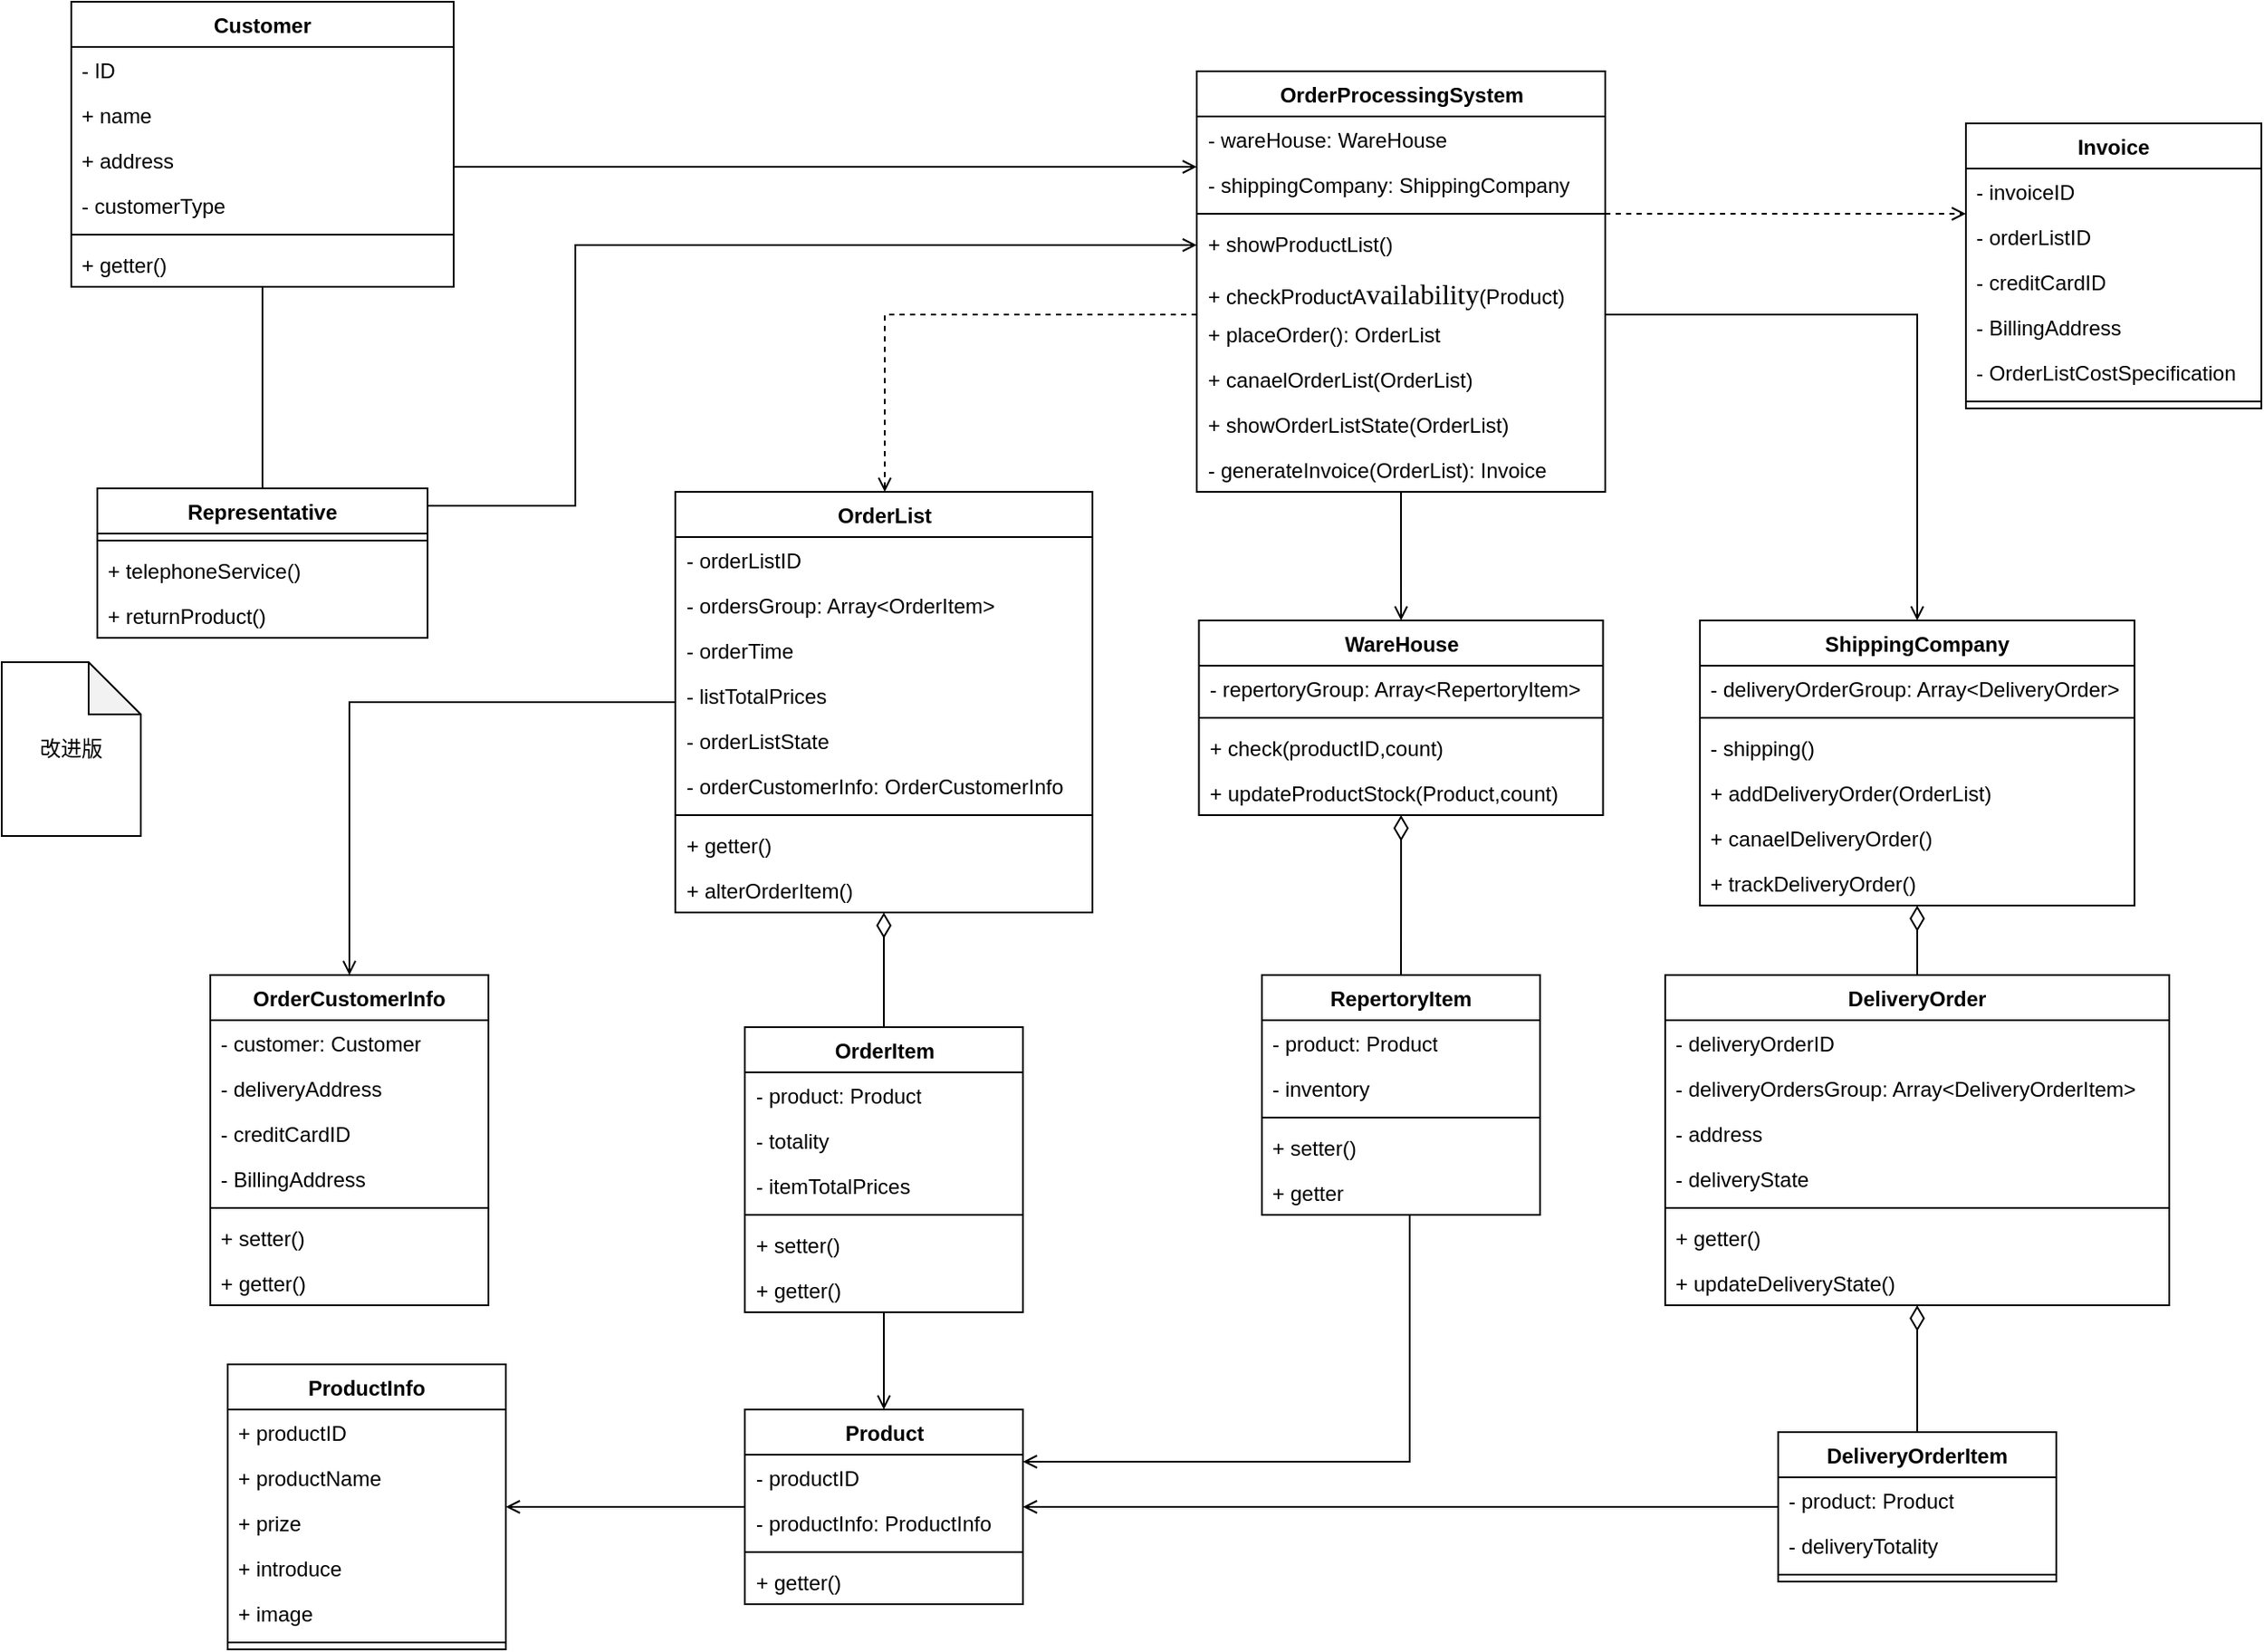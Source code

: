 <mxfile version="24.3.1" type="github">
  <diagram name="第 1 页" id="iS2a60_tPsdYmFYTvFrb">
    <mxGraphModel dx="1546" dy="392" grid="1" gridSize="10" guides="1" tooltips="1" connect="1" arrows="1" fold="1" page="1" pageScale="1" pageWidth="827" pageHeight="1169" math="0" shadow="0">
      <root>
        <mxCell id="0" />
        <mxCell id="1" parent="0" />
        <mxCell id="uNuYassweOe9VRmXsPLE-1" style="edgeStyle=orthogonalEdgeStyle;rounded=0;orthogonalLoop=1;jettySize=auto;html=1;endArrow=none;endFill=0;" edge="1" parent="1" source="uNuYassweOe9VRmXsPLE-3" target="uNuYassweOe9VRmXsPLE-12">
          <mxGeometry relative="1" as="geometry" />
        </mxCell>
        <mxCell id="uNuYassweOe9VRmXsPLE-2" style="edgeStyle=orthogonalEdgeStyle;rounded=0;orthogonalLoop=1;jettySize=auto;html=1;endArrow=open;endFill=0;" edge="1" parent="1" source="uNuYassweOe9VRmXsPLE-3" target="uNuYassweOe9VRmXsPLE-99">
          <mxGeometry relative="1" as="geometry">
            <Array as="points">
              <mxPoint x="360" y="105" />
              <mxPoint x="360" y="105" />
            </Array>
          </mxGeometry>
        </mxCell>
        <mxCell id="uNuYassweOe9VRmXsPLE-3" value="Customer" style="swimlane;fontStyle=1;align=center;verticalAlign=top;childLayout=stackLayout;horizontal=1;startSize=26;horizontalStack=0;resizeParent=1;resizeParentMax=0;resizeLast=0;collapsible=1;marginBottom=0;whiteSpace=wrap;html=1;" vertex="1" parent="1">
          <mxGeometry x="-90" y="10" width="220" height="164" as="geometry" />
        </mxCell>
        <mxCell id="uNuYassweOe9VRmXsPLE-4" value="- ID" style="text;strokeColor=none;fillColor=none;align=left;verticalAlign=top;spacingLeft=4;spacingRight=4;overflow=hidden;rotatable=0;points=[[0,0.5],[1,0.5]];portConstraint=eastwest;whiteSpace=wrap;html=1;" vertex="1" parent="uNuYassweOe9VRmXsPLE-3">
          <mxGeometry y="26" width="220" height="26" as="geometry" />
        </mxCell>
        <mxCell id="uNuYassweOe9VRmXsPLE-5" value="+ name" style="text;strokeColor=none;fillColor=none;align=left;verticalAlign=top;spacingLeft=4;spacingRight=4;overflow=hidden;rotatable=0;points=[[0,0.5],[1,0.5]];portConstraint=eastwest;whiteSpace=wrap;html=1;" vertex="1" parent="uNuYassweOe9VRmXsPLE-3">
          <mxGeometry y="52" width="220" height="26" as="geometry" />
        </mxCell>
        <mxCell id="uNuYassweOe9VRmXsPLE-6" value="+ address" style="text;strokeColor=none;fillColor=none;align=left;verticalAlign=top;spacingLeft=4;spacingRight=4;overflow=hidden;rotatable=0;points=[[0,0.5],[1,0.5]];portConstraint=eastwest;whiteSpace=wrap;html=1;" vertex="1" parent="uNuYassweOe9VRmXsPLE-3">
          <mxGeometry y="78" width="220" height="26" as="geometry" />
        </mxCell>
        <mxCell id="uNuYassweOe9VRmXsPLE-7" value="- customerType" style="text;strokeColor=none;fillColor=none;align=left;verticalAlign=top;spacingLeft=4;spacingRight=4;overflow=hidden;rotatable=0;points=[[0,0.5],[1,0.5]];portConstraint=eastwest;whiteSpace=wrap;html=1;" vertex="1" parent="uNuYassweOe9VRmXsPLE-3">
          <mxGeometry y="104" width="220" height="26" as="geometry" />
        </mxCell>
        <mxCell id="uNuYassweOe9VRmXsPLE-9" value="" style="line;strokeWidth=1;fillColor=none;align=left;verticalAlign=middle;spacingTop=-1;spacingLeft=3;spacingRight=3;rotatable=0;labelPosition=right;points=[];portConstraint=eastwest;strokeColor=inherit;" vertex="1" parent="uNuYassweOe9VRmXsPLE-3">
          <mxGeometry y="130" width="220" height="8" as="geometry" />
        </mxCell>
        <mxCell id="uNuYassweOe9VRmXsPLE-10" value="+ getter()" style="text;strokeColor=none;fillColor=none;align=left;verticalAlign=top;spacingLeft=4;spacingRight=4;overflow=hidden;rotatable=0;points=[[0,0.5],[1,0.5]];portConstraint=eastwest;whiteSpace=wrap;html=1;" vertex="1" parent="uNuYassweOe9VRmXsPLE-3">
          <mxGeometry y="138" width="220" height="26" as="geometry" />
        </mxCell>
        <mxCell id="uNuYassweOe9VRmXsPLE-11" style="edgeStyle=orthogonalEdgeStyle;rounded=0;orthogonalLoop=1;jettySize=auto;html=1;endArrow=open;endFill=0;" edge="1" parent="1" source="uNuYassweOe9VRmXsPLE-12" target="uNuYassweOe9VRmXsPLE-99">
          <mxGeometry relative="1" as="geometry">
            <Array as="points">
              <mxPoint x="200" y="300" />
              <mxPoint x="200" y="150" />
            </Array>
          </mxGeometry>
        </mxCell>
        <mxCell id="uNuYassweOe9VRmXsPLE-12" value="Representative" style="swimlane;fontStyle=1;align=center;verticalAlign=top;childLayout=stackLayout;horizontal=1;startSize=26;horizontalStack=0;resizeParent=1;resizeParentMax=0;resizeLast=0;collapsible=1;marginBottom=0;whiteSpace=wrap;html=1;" vertex="1" parent="1">
          <mxGeometry x="-75" y="290" width="190" height="86" as="geometry" />
        </mxCell>
        <mxCell id="uNuYassweOe9VRmXsPLE-13" value="" style="line;strokeWidth=1;fillColor=none;align=left;verticalAlign=middle;spacingTop=-1;spacingLeft=3;spacingRight=3;rotatable=0;labelPosition=right;points=[];portConstraint=eastwest;strokeColor=inherit;" vertex="1" parent="uNuYassweOe9VRmXsPLE-12">
          <mxGeometry y="26" width="190" height="8" as="geometry" />
        </mxCell>
        <mxCell id="uNuYassweOe9VRmXsPLE-14" value="+ telephoneService()" style="text;strokeColor=none;fillColor=none;align=left;verticalAlign=top;spacingLeft=4;spacingRight=4;overflow=hidden;rotatable=0;points=[[0,0.5],[1,0.5]];portConstraint=eastwest;whiteSpace=wrap;html=1;" vertex="1" parent="uNuYassweOe9VRmXsPLE-12">
          <mxGeometry y="34" width="190" height="26" as="geometry" />
        </mxCell>
        <mxCell id="uNuYassweOe9VRmXsPLE-15" value="+ returnProduct()" style="text;strokeColor=none;fillColor=none;align=left;verticalAlign=top;spacingLeft=4;spacingRight=4;overflow=hidden;rotatable=0;points=[[0,0.5],[1,0.5]];portConstraint=eastwest;whiteSpace=wrap;html=1;" vertex="1" parent="uNuYassweOe9VRmXsPLE-12">
          <mxGeometry y="60" width="190" height="26" as="geometry" />
        </mxCell>
        <mxCell id="uNuYassweOe9VRmXsPLE-16" style="edgeStyle=orthogonalEdgeStyle;rounded=0;orthogonalLoop=1;jettySize=auto;html=1;endArrow=open;endFill=0;startSize=6;endSize=6;" edge="1" parent="1" source="uNuYassweOe9VRmXsPLE-17" target="uNuYassweOe9VRmXsPLE-22">
          <mxGeometry relative="1" as="geometry">
            <mxPoint x="610" y="316" as="targetPoint" />
          </mxGeometry>
        </mxCell>
        <mxCell id="uNuYassweOe9VRmXsPLE-17" value="Product" style="swimlane;fontStyle=1;align=center;verticalAlign=top;childLayout=stackLayout;horizontal=1;startSize=26;horizontalStack=0;resizeParent=1;resizeParentMax=0;resizeLast=0;collapsible=1;marginBottom=0;whiteSpace=wrap;html=1;" vertex="1" parent="1">
          <mxGeometry x="297.5" y="820" width="160" height="112" as="geometry" />
        </mxCell>
        <mxCell id="uNuYassweOe9VRmXsPLE-18" value="- productID" style="text;strokeColor=none;fillColor=none;align=left;verticalAlign=top;spacingLeft=4;spacingRight=4;overflow=hidden;rotatable=0;points=[[0,0.5],[1,0.5]];portConstraint=eastwest;whiteSpace=wrap;html=1;" vertex="1" parent="uNuYassweOe9VRmXsPLE-17">
          <mxGeometry y="26" width="160" height="26" as="geometry" />
        </mxCell>
        <mxCell id="uNuYassweOe9VRmXsPLE-19" value="- productInfo: ProductInfo" style="text;strokeColor=none;fillColor=none;align=left;verticalAlign=top;spacingLeft=4;spacingRight=4;overflow=hidden;rotatable=0;points=[[0,0.5],[1,0.5]];portConstraint=eastwest;whiteSpace=wrap;html=1;" vertex="1" parent="uNuYassweOe9VRmXsPLE-17">
          <mxGeometry y="52" width="160" height="26" as="geometry" />
        </mxCell>
        <mxCell id="uNuYassweOe9VRmXsPLE-20" value="" style="line;strokeWidth=1;fillColor=none;align=left;verticalAlign=middle;spacingTop=-1;spacingLeft=3;spacingRight=3;rotatable=0;labelPosition=right;points=[];portConstraint=eastwest;strokeColor=inherit;" vertex="1" parent="uNuYassweOe9VRmXsPLE-17">
          <mxGeometry y="78" width="160" height="8" as="geometry" />
        </mxCell>
        <mxCell id="uNuYassweOe9VRmXsPLE-21" value="+ getter()" style="text;strokeColor=none;fillColor=none;align=left;verticalAlign=top;spacingLeft=4;spacingRight=4;overflow=hidden;rotatable=0;points=[[0,0.5],[1,0.5]];portConstraint=eastwest;whiteSpace=wrap;html=1;" vertex="1" parent="uNuYassweOe9VRmXsPLE-17">
          <mxGeometry y="86" width="160" height="26" as="geometry" />
        </mxCell>
        <mxCell id="uNuYassweOe9VRmXsPLE-22" value="&lt;div style=&quot;text-align: left;&quot;&gt;&lt;span style=&quot;background-color: initial;&quot;&gt;ProductInfo&lt;/span&gt;&lt;/div&gt;" style="swimlane;fontStyle=1;align=center;verticalAlign=top;childLayout=stackLayout;horizontal=1;startSize=26;horizontalStack=0;resizeParent=1;resizeParentMax=0;resizeLast=0;collapsible=1;marginBottom=0;whiteSpace=wrap;html=1;" vertex="1" parent="1">
          <mxGeometry y="794" width="160" height="164" as="geometry" />
        </mxCell>
        <mxCell id="uNuYassweOe9VRmXsPLE-23" value="+ productID" style="text;strokeColor=none;fillColor=none;align=left;verticalAlign=top;spacingLeft=4;spacingRight=4;overflow=hidden;rotatable=0;points=[[0,0.5],[1,0.5]];portConstraint=eastwest;whiteSpace=wrap;html=1;" vertex="1" parent="uNuYassweOe9VRmXsPLE-22">
          <mxGeometry y="26" width="160" height="26" as="geometry" />
        </mxCell>
        <mxCell id="uNuYassweOe9VRmXsPLE-24" value="+ productName" style="text;strokeColor=none;fillColor=none;align=left;verticalAlign=top;spacingLeft=4;spacingRight=4;overflow=hidden;rotatable=0;points=[[0,0.5],[1,0.5]];portConstraint=eastwest;whiteSpace=wrap;html=1;" vertex="1" parent="uNuYassweOe9VRmXsPLE-22">
          <mxGeometry y="52" width="160" height="26" as="geometry" />
        </mxCell>
        <mxCell id="uNuYassweOe9VRmXsPLE-25" value="+ prize" style="text;strokeColor=none;fillColor=none;align=left;verticalAlign=top;spacingLeft=4;spacingRight=4;overflow=hidden;rotatable=0;points=[[0,0.5],[1,0.5]];portConstraint=eastwest;whiteSpace=wrap;html=1;" vertex="1" parent="uNuYassweOe9VRmXsPLE-22">
          <mxGeometry y="78" width="160" height="26" as="geometry" />
        </mxCell>
        <mxCell id="uNuYassweOe9VRmXsPLE-26" value="+ introduce" style="text;strokeColor=none;fillColor=none;align=left;verticalAlign=top;spacingLeft=4;spacingRight=4;overflow=hidden;rotatable=0;points=[[0,0.5],[1,0.5]];portConstraint=eastwest;whiteSpace=wrap;html=1;" vertex="1" parent="uNuYassweOe9VRmXsPLE-22">
          <mxGeometry y="104" width="160" height="26" as="geometry" />
        </mxCell>
        <mxCell id="uNuYassweOe9VRmXsPLE-27" value="+ image" style="text;strokeColor=none;fillColor=none;align=left;verticalAlign=top;spacingLeft=4;spacingRight=4;overflow=hidden;rotatable=0;points=[[0,0.5],[1,0.5]];portConstraint=eastwest;whiteSpace=wrap;html=1;" vertex="1" parent="uNuYassweOe9VRmXsPLE-22">
          <mxGeometry y="130" width="160" height="26" as="geometry" />
        </mxCell>
        <mxCell id="uNuYassweOe9VRmXsPLE-28" value="" style="line;strokeWidth=1;fillColor=none;align=left;verticalAlign=middle;spacingTop=-1;spacingLeft=3;spacingRight=3;rotatable=0;labelPosition=right;points=[];portConstraint=eastwest;strokeColor=inherit;" vertex="1" parent="uNuYassweOe9VRmXsPLE-22">
          <mxGeometry y="156" width="160" height="8" as="geometry" />
        </mxCell>
        <mxCell id="uNuYassweOe9VRmXsPLE-29" style="edgeStyle=orthogonalEdgeStyle;rounded=0;orthogonalLoop=1;jettySize=auto;html=1;entryX=0.5;entryY=0;entryDx=0;entryDy=0;endArrow=none;endFill=0;startArrow=diamondThin;startFill=0;targetPerimeterSpacing=0;sourcePerimeterSpacing=0;endSize=6;startSize=12;" edge="1" parent="1" source="uNuYassweOe9VRmXsPLE-31" target="uNuYassweOe9VRmXsPLE-42">
          <mxGeometry relative="1" as="geometry" />
        </mxCell>
        <mxCell id="uNuYassweOe9VRmXsPLE-30" style="edgeStyle=orthogonalEdgeStyle;rounded=0;orthogonalLoop=1;jettySize=auto;html=1;endArrow=open;endFill=0;" edge="1" parent="1" source="uNuYassweOe9VRmXsPLE-31" target="uNuYassweOe9VRmXsPLE-49">
          <mxGeometry relative="1" as="geometry" />
        </mxCell>
        <mxCell id="uNuYassweOe9VRmXsPLE-31" value="OrderList" style="swimlane;fontStyle=1;align=center;verticalAlign=top;childLayout=stackLayout;horizontal=1;startSize=26;horizontalStack=0;resizeParent=1;resizeParentMax=0;resizeLast=0;collapsible=1;marginBottom=0;whiteSpace=wrap;html=1;" vertex="1" parent="1">
          <mxGeometry x="257.5" y="292" width="240" height="242" as="geometry" />
        </mxCell>
        <mxCell id="uNuYassweOe9VRmXsPLE-32" value="- orderListID" style="text;strokeColor=none;fillColor=none;align=left;verticalAlign=top;spacingLeft=4;spacingRight=4;overflow=hidden;rotatable=0;points=[[0,0.5],[1,0.5]];portConstraint=eastwest;whiteSpace=wrap;html=1;" vertex="1" parent="uNuYassweOe9VRmXsPLE-31">
          <mxGeometry y="26" width="240" height="26" as="geometry" />
        </mxCell>
        <mxCell id="uNuYassweOe9VRmXsPLE-33" value="- ordersGroup: Array&amp;lt;OrderItem&amp;gt;" style="text;strokeColor=none;fillColor=none;align=left;verticalAlign=top;spacingLeft=4;spacingRight=4;overflow=hidden;rotatable=0;points=[[0,0.5],[1,0.5]];portConstraint=eastwest;whiteSpace=wrap;html=1;" vertex="1" parent="uNuYassweOe9VRmXsPLE-31">
          <mxGeometry y="52" width="240" height="26" as="geometry" />
        </mxCell>
        <mxCell id="uNuYassweOe9VRmXsPLE-34" value="- orderTime" style="text;strokeColor=none;fillColor=none;align=left;verticalAlign=top;spacingLeft=4;spacingRight=4;overflow=hidden;rotatable=0;points=[[0,0.5],[1,0.5]];portConstraint=eastwest;whiteSpace=wrap;html=1;" vertex="1" parent="uNuYassweOe9VRmXsPLE-31">
          <mxGeometry y="78" width="240" height="26" as="geometry" />
        </mxCell>
        <mxCell id="uNuYassweOe9VRmXsPLE-35" value="- listTotalPrices" style="text;strokeColor=none;fillColor=none;align=left;verticalAlign=top;spacingLeft=4;spacingRight=4;overflow=hidden;rotatable=0;points=[[0,0.5],[1,0.5]];portConstraint=eastwest;whiteSpace=wrap;html=1;" vertex="1" parent="uNuYassweOe9VRmXsPLE-31">
          <mxGeometry y="104" width="240" height="26" as="geometry" />
        </mxCell>
        <mxCell id="uNuYassweOe9VRmXsPLE-36" value="- orderListState" style="text;strokeColor=none;fillColor=none;align=left;verticalAlign=top;spacingLeft=4;spacingRight=4;overflow=hidden;rotatable=0;points=[[0,0.5],[1,0.5]];portConstraint=eastwest;whiteSpace=wrap;html=1;" vertex="1" parent="uNuYassweOe9VRmXsPLE-31">
          <mxGeometry y="130" width="240" height="26" as="geometry" />
        </mxCell>
        <mxCell id="uNuYassweOe9VRmXsPLE-37" value="- orderCustomerInfo: OrderCustomerInfo" style="text;strokeColor=none;fillColor=none;align=left;verticalAlign=top;spacingLeft=4;spacingRight=4;overflow=hidden;rotatable=0;points=[[0,0.5],[1,0.5]];portConstraint=eastwest;whiteSpace=wrap;html=1;" vertex="1" parent="uNuYassweOe9VRmXsPLE-31">
          <mxGeometry y="156" width="240" height="26" as="geometry" />
        </mxCell>
        <mxCell id="uNuYassweOe9VRmXsPLE-38" value="" style="line;strokeWidth=1;fillColor=none;align=left;verticalAlign=middle;spacingTop=-1;spacingLeft=3;spacingRight=3;rotatable=0;labelPosition=right;points=[];portConstraint=eastwest;strokeColor=inherit;" vertex="1" parent="uNuYassweOe9VRmXsPLE-31">
          <mxGeometry y="182" width="240" height="8" as="geometry" />
        </mxCell>
        <mxCell id="uNuYassweOe9VRmXsPLE-39" value="+ getter()" style="text;strokeColor=none;fillColor=none;align=left;verticalAlign=top;spacingLeft=4;spacingRight=4;overflow=hidden;rotatable=0;points=[[0,0.5],[1,0.5]];portConstraint=eastwest;whiteSpace=wrap;html=1;" vertex="1" parent="uNuYassweOe9VRmXsPLE-31">
          <mxGeometry y="190" width="240" height="26" as="geometry" />
        </mxCell>
        <mxCell id="uNuYassweOe9VRmXsPLE-40" value="+ alterOrderItem()" style="text;strokeColor=none;fillColor=none;align=left;verticalAlign=top;spacingLeft=4;spacingRight=4;overflow=hidden;rotatable=0;points=[[0,0.5],[1,0.5]];portConstraint=eastwest;whiteSpace=wrap;html=1;" vertex="1" parent="uNuYassweOe9VRmXsPLE-31">
          <mxGeometry y="216" width="240" height="26" as="geometry" />
        </mxCell>
        <mxCell id="uNuYassweOe9VRmXsPLE-41" style="edgeStyle=orthogonalEdgeStyle;rounded=0;orthogonalLoop=1;jettySize=auto;html=1;endArrow=open;endFill=0;" edge="1" parent="1" source="uNuYassweOe9VRmXsPLE-42" target="uNuYassweOe9VRmXsPLE-17">
          <mxGeometry relative="1" as="geometry" />
        </mxCell>
        <mxCell id="uNuYassweOe9VRmXsPLE-42" value="OrderItem" style="swimlane;fontStyle=1;align=center;verticalAlign=top;childLayout=stackLayout;horizontal=1;startSize=26;horizontalStack=0;resizeParent=1;resizeParentMax=0;resizeLast=0;collapsible=1;marginBottom=0;whiteSpace=wrap;html=1;" vertex="1" parent="1">
          <mxGeometry x="297.5" y="600" width="160" height="164" as="geometry" />
        </mxCell>
        <mxCell id="uNuYassweOe9VRmXsPLE-43" value="- product: Product" style="text;strokeColor=none;fillColor=none;align=left;verticalAlign=top;spacingLeft=4;spacingRight=4;overflow=hidden;rotatable=0;points=[[0,0.5],[1,0.5]];portConstraint=eastwest;whiteSpace=wrap;html=1;" vertex="1" parent="uNuYassweOe9VRmXsPLE-42">
          <mxGeometry y="26" width="160" height="26" as="geometry" />
        </mxCell>
        <mxCell id="uNuYassweOe9VRmXsPLE-44" value="-&amp;nbsp;totality" style="text;strokeColor=none;fillColor=none;align=left;verticalAlign=top;spacingLeft=4;spacingRight=4;overflow=hidden;rotatable=0;points=[[0,0.5],[1,0.5]];portConstraint=eastwest;whiteSpace=wrap;html=1;" vertex="1" parent="uNuYassweOe9VRmXsPLE-42">
          <mxGeometry y="52" width="160" height="26" as="geometry" />
        </mxCell>
        <mxCell id="uNuYassweOe9VRmXsPLE-45" value="- itemTotalPrices" style="text;strokeColor=none;fillColor=none;align=left;verticalAlign=top;spacingLeft=4;spacingRight=4;overflow=hidden;rotatable=0;points=[[0,0.5],[1,0.5]];portConstraint=eastwest;whiteSpace=wrap;html=1;" vertex="1" parent="uNuYassweOe9VRmXsPLE-42">
          <mxGeometry y="78" width="160" height="26" as="geometry" />
        </mxCell>
        <mxCell id="uNuYassweOe9VRmXsPLE-46" value="" style="line;strokeWidth=1;fillColor=none;align=left;verticalAlign=middle;spacingTop=-1;spacingLeft=3;spacingRight=3;rotatable=0;labelPosition=right;points=[];portConstraint=eastwest;strokeColor=inherit;" vertex="1" parent="uNuYassweOe9VRmXsPLE-42">
          <mxGeometry y="104" width="160" height="8" as="geometry" />
        </mxCell>
        <mxCell id="uNuYassweOe9VRmXsPLE-47" value="+ setter()" style="text;strokeColor=none;fillColor=none;align=left;verticalAlign=top;spacingLeft=4;spacingRight=4;overflow=hidden;rotatable=0;points=[[0,0.5],[1,0.5]];portConstraint=eastwest;whiteSpace=wrap;html=1;" vertex="1" parent="uNuYassweOe9VRmXsPLE-42">
          <mxGeometry y="112" width="160" height="26" as="geometry" />
        </mxCell>
        <mxCell id="uNuYassweOe9VRmXsPLE-48" value="+ getter()" style="text;strokeColor=none;fillColor=none;align=left;verticalAlign=top;spacingLeft=4;spacingRight=4;overflow=hidden;rotatable=0;points=[[0,0.5],[1,0.5]];portConstraint=eastwest;whiteSpace=wrap;html=1;" vertex="1" parent="uNuYassweOe9VRmXsPLE-42">
          <mxGeometry y="138" width="160" height="26" as="geometry" />
        </mxCell>
        <mxCell id="uNuYassweOe9VRmXsPLE-49" value="&lt;span style=&quot;text-align: left;&quot;&gt;OrderCustomerInfo&lt;/span&gt;" style="swimlane;fontStyle=1;align=center;verticalAlign=top;childLayout=stackLayout;horizontal=1;startSize=26;horizontalStack=0;resizeParent=1;resizeParentMax=0;resizeLast=0;collapsible=1;marginBottom=0;whiteSpace=wrap;html=1;" vertex="1" parent="1">
          <mxGeometry x="-10" y="570" width="160" height="190" as="geometry" />
        </mxCell>
        <mxCell id="uNuYassweOe9VRmXsPLE-109" value="- customer: Customer" style="text;strokeColor=none;fillColor=none;align=left;verticalAlign=top;spacingLeft=4;spacingRight=4;overflow=hidden;rotatable=0;points=[[0,0.5],[1,0.5]];portConstraint=eastwest;whiteSpace=wrap;html=1;" vertex="1" parent="uNuYassweOe9VRmXsPLE-49">
          <mxGeometry y="26" width="160" height="26" as="geometry" />
        </mxCell>
        <mxCell id="uNuYassweOe9VRmXsPLE-50" value="- deliveryAddress" style="text;strokeColor=none;fillColor=none;align=left;verticalAlign=top;spacingLeft=4;spacingRight=4;overflow=hidden;rotatable=0;points=[[0,0.5],[1,0.5]];portConstraint=eastwest;whiteSpace=wrap;html=1;" vertex="1" parent="uNuYassweOe9VRmXsPLE-49">
          <mxGeometry y="52" width="160" height="26" as="geometry" />
        </mxCell>
        <mxCell id="uNuYassweOe9VRmXsPLE-51" value="- creditCardID" style="text;strokeColor=none;fillColor=none;align=left;verticalAlign=top;spacingLeft=4;spacingRight=4;overflow=hidden;rotatable=0;points=[[0,0.5],[1,0.5]];portConstraint=eastwest;whiteSpace=wrap;html=1;" vertex="1" parent="uNuYassweOe9VRmXsPLE-49">
          <mxGeometry y="78" width="160" height="26" as="geometry" />
        </mxCell>
        <mxCell id="uNuYassweOe9VRmXsPLE-52" value="- BillingAddress" style="text;strokeColor=none;fillColor=none;align=left;verticalAlign=top;spacingLeft=4;spacingRight=4;overflow=hidden;rotatable=0;points=[[0,0.5],[1,0.5]];portConstraint=eastwest;whiteSpace=wrap;html=1;" vertex="1" parent="uNuYassweOe9VRmXsPLE-49">
          <mxGeometry y="104" width="160" height="26" as="geometry" />
        </mxCell>
        <mxCell id="uNuYassweOe9VRmXsPLE-53" value="" style="line;strokeWidth=1;fillColor=none;align=left;verticalAlign=middle;spacingTop=-1;spacingLeft=3;spacingRight=3;rotatable=0;labelPosition=right;points=[];portConstraint=eastwest;strokeColor=inherit;" vertex="1" parent="uNuYassweOe9VRmXsPLE-49">
          <mxGeometry y="130" width="160" height="8" as="geometry" />
        </mxCell>
        <mxCell id="uNuYassweOe9VRmXsPLE-54" value="+ setter()" style="text;strokeColor=none;fillColor=none;align=left;verticalAlign=top;spacingLeft=4;spacingRight=4;overflow=hidden;rotatable=0;points=[[0,0.5],[1,0.5]];portConstraint=eastwest;whiteSpace=wrap;html=1;" vertex="1" parent="uNuYassweOe9VRmXsPLE-49">
          <mxGeometry y="138" width="160" height="26" as="geometry" />
        </mxCell>
        <mxCell id="uNuYassweOe9VRmXsPLE-55" value="+ getter()" style="text;strokeColor=none;fillColor=none;align=left;verticalAlign=top;spacingLeft=4;spacingRight=4;overflow=hidden;rotatable=0;points=[[0,0.5],[1,0.5]];portConstraint=eastwest;whiteSpace=wrap;html=1;" vertex="1" parent="uNuYassweOe9VRmXsPLE-49">
          <mxGeometry y="164" width="160" height="26" as="geometry" />
        </mxCell>
        <mxCell id="uNuYassweOe9VRmXsPLE-56" style="edgeStyle=orthogonalEdgeStyle;rounded=0;orthogonalLoop=1;jettySize=auto;html=1;endArrow=none;endFill=0;entryX=0.5;entryY=0;entryDx=0;entryDy=0;startArrow=diamondThin;startFill=0;startSize=12;" edge="1" parent="1" source="uNuYassweOe9VRmXsPLE-57" target="uNuYassweOe9VRmXsPLE-62">
          <mxGeometry relative="1" as="geometry" />
        </mxCell>
        <mxCell id="uNuYassweOe9VRmXsPLE-57" value="WareHouse" style="swimlane;fontStyle=1;align=center;verticalAlign=top;childLayout=stackLayout;horizontal=1;startSize=26;horizontalStack=0;resizeParent=1;resizeParentMax=0;resizeLast=0;collapsible=1;marginBottom=0;whiteSpace=wrap;html=1;" vertex="1" parent="1">
          <mxGeometry x="558.75" y="366" width="232.5" height="112" as="geometry" />
        </mxCell>
        <mxCell id="uNuYassweOe9VRmXsPLE-58" value="- repertoryGroup: Array&amp;lt;RepertoryItem&amp;gt;&amp;nbsp;" style="text;strokeColor=none;fillColor=none;align=left;verticalAlign=top;spacingLeft=4;spacingRight=4;overflow=hidden;rotatable=0;points=[[0,0.5],[1,0.5]];portConstraint=eastwest;whiteSpace=wrap;html=1;" vertex="1" parent="uNuYassweOe9VRmXsPLE-57">
          <mxGeometry y="26" width="232.5" height="26" as="geometry" />
        </mxCell>
        <mxCell id="uNuYassweOe9VRmXsPLE-59" value="" style="line;strokeWidth=1;fillColor=none;align=left;verticalAlign=middle;spacingTop=-1;spacingLeft=3;spacingRight=3;rotatable=0;labelPosition=right;points=[];portConstraint=eastwest;strokeColor=inherit;" vertex="1" parent="uNuYassweOe9VRmXsPLE-57">
          <mxGeometry y="52" width="232.5" height="8" as="geometry" />
        </mxCell>
        <mxCell id="uNuYassweOe9VRmXsPLE-60" value="+ check(productID,count)" style="text;strokeColor=none;fillColor=none;align=left;verticalAlign=top;spacingLeft=4;spacingRight=4;overflow=hidden;rotatable=0;points=[[0,0.5],[1,0.5]];portConstraint=eastwest;whiteSpace=wrap;html=1;" vertex="1" parent="uNuYassweOe9VRmXsPLE-57">
          <mxGeometry y="60" width="232.5" height="26" as="geometry" />
        </mxCell>
        <mxCell id="uNuYassweOe9VRmXsPLE-112" value="+ updateProductStock(Product,count)" style="text;strokeColor=none;fillColor=none;align=left;verticalAlign=top;spacingLeft=4;spacingRight=4;overflow=hidden;rotatable=0;points=[[0,0.5],[1,0.5]];portConstraint=eastwest;whiteSpace=wrap;html=1;" vertex="1" parent="uNuYassweOe9VRmXsPLE-57">
          <mxGeometry y="86" width="232.5" height="26" as="geometry" />
        </mxCell>
        <mxCell id="uNuYassweOe9VRmXsPLE-61" style="edgeStyle=orthogonalEdgeStyle;rounded=0;orthogonalLoop=1;jettySize=auto;html=1;endArrow=open;endFill=0;" edge="1" parent="1" source="uNuYassweOe9VRmXsPLE-62" target="uNuYassweOe9VRmXsPLE-17">
          <mxGeometry relative="1" as="geometry">
            <Array as="points">
              <mxPoint x="680" y="850" />
            </Array>
          </mxGeometry>
        </mxCell>
        <mxCell id="uNuYassweOe9VRmXsPLE-62" value="RepertoryItem" style="swimlane;fontStyle=1;align=center;verticalAlign=top;childLayout=stackLayout;horizontal=1;startSize=26;horizontalStack=0;resizeParent=1;resizeParentMax=0;resizeLast=0;collapsible=1;marginBottom=0;whiteSpace=wrap;html=1;" vertex="1" parent="1">
          <mxGeometry x="595" y="570" width="160" height="138" as="geometry">
            <mxRectangle x="610" y="420" width="120" height="30" as="alternateBounds" />
          </mxGeometry>
        </mxCell>
        <mxCell id="uNuYassweOe9VRmXsPLE-63" value="- product: Product" style="text;strokeColor=none;fillColor=none;align=left;verticalAlign=top;spacingLeft=4;spacingRight=4;overflow=hidden;rotatable=0;points=[[0,0.5],[1,0.5]];portConstraint=eastwest;whiteSpace=wrap;html=1;" vertex="1" parent="uNuYassweOe9VRmXsPLE-62">
          <mxGeometry y="26" width="160" height="26" as="geometry" />
        </mxCell>
        <mxCell id="uNuYassweOe9VRmXsPLE-64" value="-&amp;nbsp;&lt;span style=&quot;background-color: initial;&quot;&gt;inventory&lt;/span&gt;" style="text;strokeColor=none;fillColor=none;align=left;verticalAlign=top;spacingLeft=4;spacingRight=4;overflow=hidden;rotatable=0;points=[[0,0.5],[1,0.5]];portConstraint=eastwest;whiteSpace=wrap;html=1;" vertex="1" parent="uNuYassweOe9VRmXsPLE-62">
          <mxGeometry y="52" width="160" height="26" as="geometry" />
        </mxCell>
        <mxCell id="uNuYassweOe9VRmXsPLE-65" value="" style="line;strokeWidth=1;fillColor=none;align=left;verticalAlign=middle;spacingTop=-1;spacingLeft=3;spacingRight=3;rotatable=0;labelPosition=right;points=[];portConstraint=eastwest;strokeColor=inherit;" vertex="1" parent="uNuYassweOe9VRmXsPLE-62">
          <mxGeometry y="78" width="160" height="8" as="geometry" />
        </mxCell>
        <mxCell id="uNuYassweOe9VRmXsPLE-66" value="+ setter()" style="text;strokeColor=none;fillColor=none;align=left;verticalAlign=top;spacingLeft=4;spacingRight=4;overflow=hidden;rotatable=0;points=[[0,0.5],[1,0.5]];portConstraint=eastwest;whiteSpace=wrap;html=1;" vertex="1" parent="uNuYassweOe9VRmXsPLE-62">
          <mxGeometry y="86" width="160" height="26" as="geometry" />
        </mxCell>
        <mxCell id="uNuYassweOe9VRmXsPLE-67" value="+ getter" style="text;strokeColor=none;fillColor=none;align=left;verticalAlign=top;spacingLeft=4;spacingRight=4;overflow=hidden;rotatable=0;points=[[0,0.5],[1,0.5]];portConstraint=eastwest;whiteSpace=wrap;html=1;" vertex="1" parent="uNuYassweOe9VRmXsPLE-62">
          <mxGeometry y="112" width="160" height="26" as="geometry" />
        </mxCell>
        <mxCell id="uNuYassweOe9VRmXsPLE-68" style="edgeStyle=orthogonalEdgeStyle;rounded=0;orthogonalLoop=1;jettySize=auto;html=1;endArrow=none;endFill=0;startArrow=diamondThin;startFill=0;endSize=6;startSize=12;" edge="1" parent="1" source="uNuYassweOe9VRmXsPLE-69" target="uNuYassweOe9VRmXsPLE-78">
          <mxGeometry relative="1" as="geometry" />
        </mxCell>
        <mxCell id="uNuYassweOe9VRmXsPLE-69" value="DeliveryOrder" style="swimlane;fontStyle=1;align=center;verticalAlign=top;childLayout=stackLayout;horizontal=1;startSize=26;horizontalStack=0;resizeParent=1;resizeParentMax=0;resizeLast=0;collapsible=1;marginBottom=0;whiteSpace=wrap;html=1;" vertex="1" parent="1">
          <mxGeometry x="827" y="570" width="290" height="190" as="geometry" />
        </mxCell>
        <mxCell id="uNuYassweOe9VRmXsPLE-70" value="- deliveryOrderID" style="text;strokeColor=none;fillColor=none;align=left;verticalAlign=top;spacingLeft=4;spacingRight=4;overflow=hidden;rotatable=0;points=[[0,0.5],[1,0.5]];portConstraint=eastwest;whiteSpace=wrap;html=1;" vertex="1" parent="uNuYassweOe9VRmXsPLE-69">
          <mxGeometry y="26" width="290" height="26" as="geometry" />
        </mxCell>
        <mxCell id="uNuYassweOe9VRmXsPLE-71" value="- deliveryOrdersGroup: Array&amp;lt;DeliveryOrderItem&amp;gt;" style="text;strokeColor=none;fillColor=none;align=left;verticalAlign=top;spacingLeft=4;spacingRight=4;overflow=hidden;rotatable=0;points=[[0,0.5],[1,0.5]];portConstraint=eastwest;whiteSpace=wrap;html=1;" vertex="1" parent="uNuYassweOe9VRmXsPLE-69">
          <mxGeometry y="52" width="290" height="26" as="geometry" />
        </mxCell>
        <mxCell id="uNuYassweOe9VRmXsPLE-72" value="- address" style="text;strokeColor=none;fillColor=none;align=left;verticalAlign=top;spacingLeft=4;spacingRight=4;overflow=hidden;rotatable=0;points=[[0,0.5],[1,0.5]];portConstraint=eastwest;whiteSpace=wrap;html=1;" vertex="1" parent="uNuYassweOe9VRmXsPLE-69">
          <mxGeometry y="78" width="290" height="26" as="geometry" />
        </mxCell>
        <mxCell id="uNuYassweOe9VRmXsPLE-73" value="- deliveryState" style="text;strokeColor=none;fillColor=none;align=left;verticalAlign=top;spacingLeft=4;spacingRight=4;overflow=hidden;rotatable=0;points=[[0,0.5],[1,0.5]];portConstraint=eastwest;whiteSpace=wrap;html=1;" vertex="1" parent="uNuYassweOe9VRmXsPLE-69">
          <mxGeometry y="104" width="290" height="26" as="geometry" />
        </mxCell>
        <mxCell id="uNuYassweOe9VRmXsPLE-74" value="" style="line;strokeWidth=1;fillColor=none;align=left;verticalAlign=middle;spacingTop=-1;spacingLeft=3;spacingRight=3;rotatable=0;labelPosition=right;points=[];portConstraint=eastwest;strokeColor=inherit;" vertex="1" parent="uNuYassweOe9VRmXsPLE-69">
          <mxGeometry y="130" width="290" height="8" as="geometry" />
        </mxCell>
        <mxCell id="uNuYassweOe9VRmXsPLE-75" value="+ getter()" style="text;strokeColor=none;fillColor=none;align=left;verticalAlign=top;spacingLeft=4;spacingRight=4;overflow=hidden;rotatable=0;points=[[0,0.5],[1,0.5]];portConstraint=eastwest;whiteSpace=wrap;html=1;" vertex="1" parent="uNuYassweOe9VRmXsPLE-69">
          <mxGeometry y="138" width="290" height="26" as="geometry" />
        </mxCell>
        <mxCell id="uNuYassweOe9VRmXsPLE-76" value="+ updateDeliveryState()" style="text;strokeColor=none;fillColor=none;align=left;verticalAlign=top;spacingLeft=4;spacingRight=4;overflow=hidden;rotatable=0;points=[[0,0.5],[1,0.5]];portConstraint=eastwest;whiteSpace=wrap;html=1;" vertex="1" parent="uNuYassweOe9VRmXsPLE-69">
          <mxGeometry y="164" width="290" height="26" as="geometry" />
        </mxCell>
        <mxCell id="uNuYassweOe9VRmXsPLE-77" style="edgeStyle=orthogonalEdgeStyle;rounded=0;orthogonalLoop=1;jettySize=auto;html=1;endArrow=open;endFill=0;" edge="1" parent="1" source="uNuYassweOe9VRmXsPLE-78" target="uNuYassweOe9VRmXsPLE-17">
          <mxGeometry relative="1" as="geometry" />
        </mxCell>
        <mxCell id="uNuYassweOe9VRmXsPLE-78" value="DeliveryOrderItem" style="swimlane;fontStyle=1;align=center;verticalAlign=top;childLayout=stackLayout;horizontal=1;startSize=26;horizontalStack=0;resizeParent=1;resizeParentMax=0;resizeLast=0;collapsible=1;marginBottom=0;whiteSpace=wrap;html=1;" vertex="1" parent="1">
          <mxGeometry x="892" y="833" width="160" height="86" as="geometry" />
        </mxCell>
        <mxCell id="uNuYassweOe9VRmXsPLE-79" value="- product: Product" style="text;strokeColor=none;fillColor=none;align=left;verticalAlign=top;spacingLeft=4;spacingRight=4;overflow=hidden;rotatable=0;points=[[0,0.5],[1,0.5]];portConstraint=eastwest;whiteSpace=wrap;html=1;" vertex="1" parent="uNuYassweOe9VRmXsPLE-78">
          <mxGeometry y="26" width="160" height="26" as="geometry" />
        </mxCell>
        <mxCell id="uNuYassweOe9VRmXsPLE-80" value="- deliveryTotality" style="text;strokeColor=none;fillColor=none;align=left;verticalAlign=top;spacingLeft=4;spacingRight=4;overflow=hidden;rotatable=0;points=[[0,0.5],[1,0.5]];portConstraint=eastwest;whiteSpace=wrap;html=1;" vertex="1" parent="uNuYassweOe9VRmXsPLE-78">
          <mxGeometry y="52" width="160" height="26" as="geometry" />
        </mxCell>
        <mxCell id="uNuYassweOe9VRmXsPLE-81" value="" style="line;strokeWidth=1;fillColor=none;align=left;verticalAlign=middle;spacingTop=-1;spacingLeft=3;spacingRight=3;rotatable=0;labelPosition=right;points=[];portConstraint=eastwest;strokeColor=inherit;" vertex="1" parent="uNuYassweOe9VRmXsPLE-78">
          <mxGeometry y="78" width="160" height="8" as="geometry" />
        </mxCell>
        <mxCell id="uNuYassweOe9VRmXsPLE-82" value="Invoice" style="swimlane;fontStyle=1;align=center;verticalAlign=top;childLayout=stackLayout;horizontal=1;startSize=26;horizontalStack=0;resizeParent=1;resizeParentMax=0;resizeLast=0;collapsible=1;marginBottom=0;whiteSpace=wrap;html=1;" vertex="1" parent="1">
          <mxGeometry x="1000" y="80" width="170" height="164" as="geometry" />
        </mxCell>
        <mxCell id="uNuYassweOe9VRmXsPLE-83" value="- invoiceID" style="text;strokeColor=none;fillColor=none;align=left;verticalAlign=top;spacingLeft=4;spacingRight=4;overflow=hidden;rotatable=0;points=[[0,0.5],[1,0.5]];portConstraint=eastwest;whiteSpace=wrap;html=1;" vertex="1" parent="uNuYassweOe9VRmXsPLE-82">
          <mxGeometry y="26" width="170" height="26" as="geometry" />
        </mxCell>
        <mxCell id="uNuYassweOe9VRmXsPLE-84" value="- orderListID" style="text;strokeColor=none;fillColor=none;align=left;verticalAlign=top;spacingLeft=4;spacingRight=4;overflow=hidden;rotatable=0;points=[[0,0.5],[1,0.5]];portConstraint=eastwest;whiteSpace=wrap;html=1;" vertex="1" parent="uNuYassweOe9VRmXsPLE-82">
          <mxGeometry y="52" width="170" height="26" as="geometry" />
        </mxCell>
        <mxCell id="uNuYassweOe9VRmXsPLE-85" value="- creditCardID" style="text;strokeColor=none;fillColor=none;align=left;verticalAlign=top;spacingLeft=4;spacingRight=4;overflow=hidden;rotatable=0;points=[[0,0.5],[1,0.5]];portConstraint=eastwest;whiteSpace=wrap;html=1;" vertex="1" parent="uNuYassweOe9VRmXsPLE-82">
          <mxGeometry y="78" width="170" height="26" as="geometry" />
        </mxCell>
        <mxCell id="uNuYassweOe9VRmXsPLE-86" value="- BillingAddress" style="text;strokeColor=none;fillColor=none;align=left;verticalAlign=top;spacingLeft=4;spacingRight=4;overflow=hidden;rotatable=0;points=[[0,0.5],[1,0.5]];portConstraint=eastwest;whiteSpace=wrap;html=1;" vertex="1" parent="uNuYassweOe9VRmXsPLE-82">
          <mxGeometry y="104" width="170" height="26" as="geometry" />
        </mxCell>
        <mxCell id="uNuYassweOe9VRmXsPLE-87" value="- OrderListCostSpecification" style="text;strokeColor=none;fillColor=none;align=left;verticalAlign=top;spacingLeft=4;spacingRight=4;overflow=hidden;rotatable=0;points=[[0,0.5],[1,0.5]];portConstraint=eastwest;whiteSpace=wrap;html=1;" vertex="1" parent="uNuYassweOe9VRmXsPLE-82">
          <mxGeometry y="130" width="170" height="26" as="geometry" />
        </mxCell>
        <mxCell id="uNuYassweOe9VRmXsPLE-88" value="" style="line;strokeWidth=1;fillColor=none;align=left;verticalAlign=middle;spacingTop=-1;spacingLeft=3;spacingRight=3;rotatable=0;labelPosition=right;points=[];portConstraint=eastwest;strokeColor=inherit;" vertex="1" parent="uNuYassweOe9VRmXsPLE-82">
          <mxGeometry y="156" width="170" height="8" as="geometry" />
        </mxCell>
        <mxCell id="uNuYassweOe9VRmXsPLE-89" style="edgeStyle=orthogonalEdgeStyle;rounded=0;orthogonalLoop=1;jettySize=auto;html=1;endArrow=none;endFill=0;startArrow=diamondThin;startFill=0;startSize=12;" edge="1" parent="1" source="uNuYassweOe9VRmXsPLE-90" target="uNuYassweOe9VRmXsPLE-69">
          <mxGeometry relative="1" as="geometry" />
        </mxCell>
        <mxCell id="uNuYassweOe9VRmXsPLE-90" value="ShippingCompany" style="swimlane;fontStyle=1;align=center;verticalAlign=top;childLayout=stackLayout;horizontal=1;startSize=26;horizontalStack=0;resizeParent=1;resizeParentMax=0;resizeLast=0;collapsible=1;marginBottom=0;whiteSpace=wrap;html=1;" vertex="1" parent="1">
          <mxGeometry x="847" y="366" width="250" height="164" as="geometry" />
        </mxCell>
        <mxCell id="uNuYassweOe9VRmXsPLE-91" value="- deliveryOrderGroup: Array&amp;lt;DeliveryOrder&amp;gt;" style="text;strokeColor=none;fillColor=none;align=left;verticalAlign=top;spacingLeft=4;spacingRight=4;overflow=hidden;rotatable=0;points=[[0,0.5],[1,0.5]];portConstraint=eastwest;whiteSpace=wrap;html=1;" vertex="1" parent="uNuYassweOe9VRmXsPLE-90">
          <mxGeometry y="26" width="250" height="26" as="geometry" />
        </mxCell>
        <mxCell id="uNuYassweOe9VRmXsPLE-92" value="" style="line;strokeWidth=1;fillColor=none;align=left;verticalAlign=middle;spacingTop=-1;spacingLeft=3;spacingRight=3;rotatable=0;labelPosition=right;points=[];portConstraint=eastwest;strokeColor=inherit;" vertex="1" parent="uNuYassweOe9VRmXsPLE-90">
          <mxGeometry y="52" width="250" height="8" as="geometry" />
        </mxCell>
        <mxCell id="uNuYassweOe9VRmXsPLE-93" value="- shipping()" style="text;strokeColor=none;fillColor=none;align=left;verticalAlign=top;spacingLeft=4;spacingRight=4;overflow=hidden;rotatable=0;points=[[0,0.5],[1,0.5]];portConstraint=eastwest;whiteSpace=wrap;html=1;" vertex="1" parent="uNuYassweOe9VRmXsPLE-90">
          <mxGeometry y="60" width="250" height="26" as="geometry" />
        </mxCell>
        <mxCell id="uNuYassweOe9VRmXsPLE-94" value="+ addDeliveryOrder(OrderList)" style="text;strokeColor=none;fillColor=none;align=left;verticalAlign=top;spacingLeft=4;spacingRight=4;overflow=hidden;rotatable=0;points=[[0,0.5],[1,0.5]];portConstraint=eastwest;whiteSpace=wrap;html=1;" vertex="1" parent="uNuYassweOe9VRmXsPLE-90">
          <mxGeometry y="86" width="250" height="26" as="geometry" />
        </mxCell>
        <mxCell id="uNuYassweOe9VRmXsPLE-114" value="+ canaelDeliveryOrder()" style="text;strokeColor=none;fillColor=none;align=left;verticalAlign=top;spacingLeft=4;spacingRight=4;overflow=hidden;rotatable=0;points=[[0,0.5],[1,0.5]];portConstraint=eastwest;whiteSpace=wrap;html=1;" vertex="1" parent="uNuYassweOe9VRmXsPLE-90">
          <mxGeometry y="112" width="250" height="26" as="geometry" />
        </mxCell>
        <mxCell id="uNuYassweOe9VRmXsPLE-113" value="+ trackDeliveryOrder()" style="text;strokeColor=none;fillColor=none;align=left;verticalAlign=top;spacingLeft=4;spacingRight=4;overflow=hidden;rotatable=0;points=[[0,0.5],[1,0.5]];portConstraint=eastwest;whiteSpace=wrap;html=1;" vertex="1" parent="uNuYassweOe9VRmXsPLE-90">
          <mxGeometry y="138" width="250" height="26" as="geometry" />
        </mxCell>
        <mxCell id="uNuYassweOe9VRmXsPLE-95" style="edgeStyle=orthogonalEdgeStyle;rounded=0;orthogonalLoop=1;jettySize=auto;html=1;endArrow=open;endFill=0;dashed=1;" edge="1" parent="1" source="uNuYassweOe9VRmXsPLE-99" target="uNuYassweOe9VRmXsPLE-31">
          <mxGeometry relative="1" as="geometry">
            <Array as="points">
              <mxPoint x="378" y="190" />
            </Array>
          </mxGeometry>
        </mxCell>
        <mxCell id="uNuYassweOe9VRmXsPLE-96" style="edgeStyle=orthogonalEdgeStyle;rounded=0;orthogonalLoop=1;jettySize=auto;html=1;endArrow=open;endFill=0;" edge="1" parent="1" source="uNuYassweOe9VRmXsPLE-99" target="uNuYassweOe9VRmXsPLE-57">
          <mxGeometry relative="1" as="geometry" />
        </mxCell>
        <mxCell id="uNuYassweOe9VRmXsPLE-97" style="edgeStyle=orthogonalEdgeStyle;rounded=0;orthogonalLoop=1;jettySize=auto;html=1;endArrow=open;endFill=0;" edge="1" parent="1" source="uNuYassweOe9VRmXsPLE-99" target="uNuYassweOe9VRmXsPLE-90">
          <mxGeometry relative="1" as="geometry">
            <Array as="points">
              <mxPoint x="972" y="190" />
            </Array>
          </mxGeometry>
        </mxCell>
        <mxCell id="uNuYassweOe9VRmXsPLE-98" style="edgeStyle=orthogonalEdgeStyle;rounded=0;orthogonalLoop=1;jettySize=auto;html=1;endArrow=open;endFill=0;dashed=1;" edge="1" parent="1" source="uNuYassweOe9VRmXsPLE-99" target="uNuYassweOe9VRmXsPLE-82">
          <mxGeometry relative="1" as="geometry">
            <Array as="points">
              <mxPoint x="850" y="132" />
              <mxPoint x="850" y="132" />
            </Array>
          </mxGeometry>
        </mxCell>
        <mxCell id="uNuYassweOe9VRmXsPLE-99" value="OrderProcessingSystem" style="swimlane;fontStyle=1;align=center;verticalAlign=top;childLayout=stackLayout;horizontal=1;startSize=26;horizontalStack=0;resizeParent=1;resizeParentMax=0;resizeLast=0;collapsible=1;marginBottom=0;whiteSpace=wrap;html=1;" vertex="1" parent="1">
          <mxGeometry x="557.5" y="50" width="235" height="242" as="geometry" />
        </mxCell>
        <mxCell id="uNuYassweOe9VRmXsPLE-100" value="- wareHouse: WareHouse" style="text;strokeColor=none;fillColor=none;align=left;verticalAlign=top;spacingLeft=4;spacingRight=4;overflow=hidden;rotatable=0;points=[[0,0.5],[1,0.5]];portConstraint=eastwest;whiteSpace=wrap;html=1;" vertex="1" parent="uNuYassweOe9VRmXsPLE-99">
          <mxGeometry y="26" width="235" height="26" as="geometry" />
        </mxCell>
        <mxCell id="uNuYassweOe9VRmXsPLE-101" value="- shippingCompany: ShippingCompany" style="text;strokeColor=none;fillColor=none;align=left;verticalAlign=top;spacingLeft=4;spacingRight=4;overflow=hidden;rotatable=0;points=[[0,0.5],[1,0.5]];portConstraint=eastwest;whiteSpace=wrap;html=1;" vertex="1" parent="uNuYassweOe9VRmXsPLE-99">
          <mxGeometry y="52" width="235" height="26" as="geometry" />
        </mxCell>
        <mxCell id="uNuYassweOe9VRmXsPLE-102" value="" style="line;strokeWidth=1;fillColor=none;align=left;verticalAlign=middle;spacingTop=-1;spacingLeft=3;spacingRight=3;rotatable=0;labelPosition=right;points=[];portConstraint=eastwest;strokeColor=inherit;" vertex="1" parent="uNuYassweOe9VRmXsPLE-99">
          <mxGeometry y="78" width="235" height="8" as="geometry" />
        </mxCell>
        <mxCell id="uNuYassweOe9VRmXsPLE-103" value="+ showProductList()" style="text;strokeColor=none;fillColor=none;align=left;verticalAlign=top;spacingLeft=4;spacingRight=4;overflow=hidden;rotatable=0;points=[[0,0.5],[1,0.5]];portConstraint=eastwest;whiteSpace=wrap;html=1;" vertex="1" parent="uNuYassweOe9VRmXsPLE-99">
          <mxGeometry y="86" width="235" height="26" as="geometry" />
        </mxCell>
        <mxCell id="uNuYassweOe9VRmXsPLE-104" value="+ checkProductA&lt;span style=&quot;font-family: Calibri; font-size: 12pt; background-color: initial;&quot;&gt;vailability&lt;/span&gt;&lt;span style=&quot;background-color: initial;&quot;&gt;(Product)&lt;/span&gt;" style="text;strokeColor=none;fillColor=none;align=left;verticalAlign=top;spacingLeft=4;spacingRight=4;overflow=hidden;rotatable=0;points=[[0,0.5],[1,0.5]];portConstraint=eastwest;whiteSpace=wrap;html=1;" vertex="1" parent="uNuYassweOe9VRmXsPLE-99">
          <mxGeometry y="112" width="235" height="26" as="geometry" />
        </mxCell>
        <mxCell id="uNuYassweOe9VRmXsPLE-105" value="+ placeOrder(): OrderList" style="text;strokeColor=none;fillColor=none;align=left;verticalAlign=top;spacingLeft=4;spacingRight=4;overflow=hidden;rotatable=0;points=[[0,0.5],[1,0.5]];portConstraint=eastwest;whiteSpace=wrap;html=1;" vertex="1" parent="uNuYassweOe9VRmXsPLE-99">
          <mxGeometry y="138" width="235" height="26" as="geometry" />
        </mxCell>
        <mxCell id="uNuYassweOe9VRmXsPLE-106" value="+ canaelOrderList(OrderList)" style="text;strokeColor=none;fillColor=none;align=left;verticalAlign=top;spacingLeft=4;spacingRight=4;overflow=hidden;rotatable=0;points=[[0,0.5],[1,0.5]];portConstraint=eastwest;whiteSpace=wrap;html=1;" vertex="1" parent="uNuYassweOe9VRmXsPLE-99">
          <mxGeometry y="164" width="235" height="26" as="geometry" />
        </mxCell>
        <mxCell id="uNuYassweOe9VRmXsPLE-107" value="+ showOrderListState(OrderList)" style="text;strokeColor=none;fillColor=none;align=left;verticalAlign=top;spacingLeft=4;spacingRight=4;overflow=hidden;rotatable=0;points=[[0,0.5],[1,0.5]];portConstraint=eastwest;whiteSpace=wrap;html=1;" vertex="1" parent="uNuYassweOe9VRmXsPLE-99">
          <mxGeometry y="190" width="235" height="26" as="geometry" />
        </mxCell>
        <mxCell id="uNuYassweOe9VRmXsPLE-108" value="- generateInvoice(OrderList): Invoice" style="text;strokeColor=none;fillColor=none;align=left;verticalAlign=top;spacingLeft=4;spacingRight=4;overflow=hidden;rotatable=0;points=[[0,0.5],[1,0.5]];portConstraint=eastwest;whiteSpace=wrap;html=1;" vertex="1" parent="uNuYassweOe9VRmXsPLE-99">
          <mxGeometry y="216" width="235" height="26" as="geometry" />
        </mxCell>
        <mxCell id="uNuYassweOe9VRmXsPLE-110" value="改进版" style="shape=note;whiteSpace=wrap;html=1;backgroundOutline=1;darkOpacity=0.05;" vertex="1" parent="1">
          <mxGeometry x="-130" y="390" width="80" height="100" as="geometry" />
        </mxCell>
      </root>
    </mxGraphModel>
  </diagram>
</mxfile>
